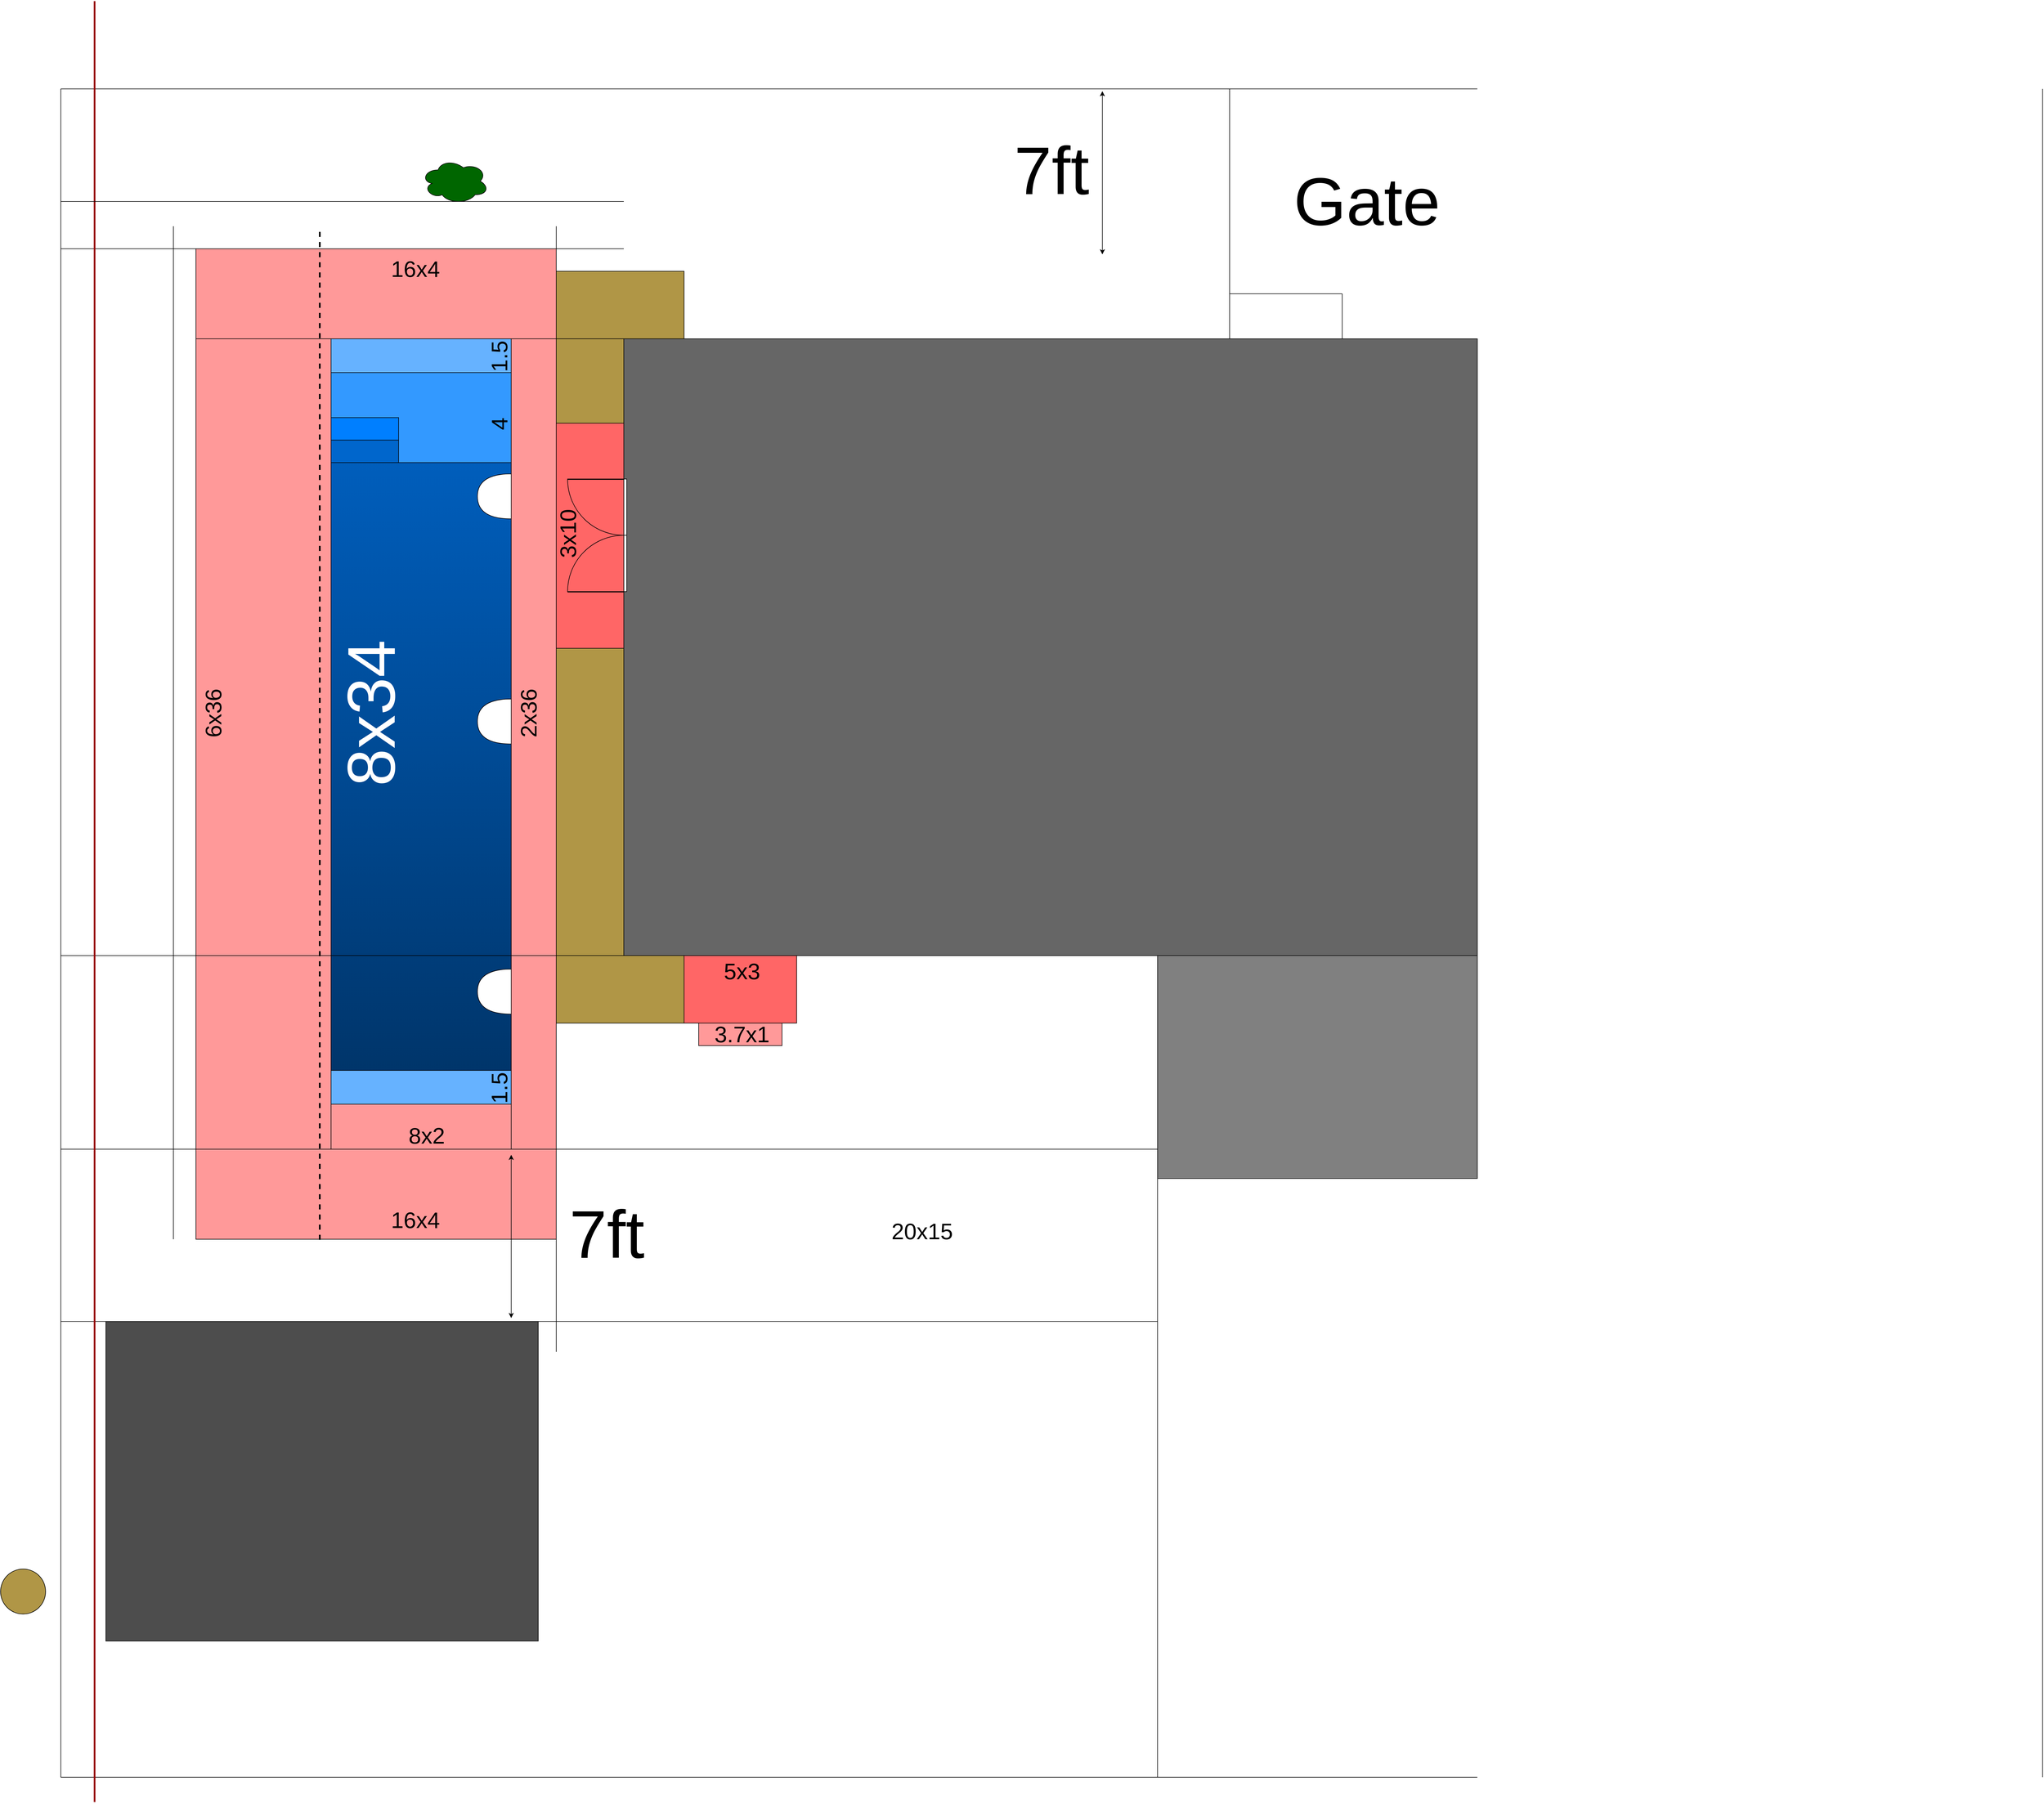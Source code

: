 <mxfile version="15.6.2" type="github">
  <diagram id="ZEOOtgSiwhDXwcd7VbD-" name="Page-1">
    <mxGraphModel dx="4180" dy="3146" grid="1" gridSize="10" guides="1" tooltips="1" connect="1" arrows="1" fold="1" page="1" pageScale="1" pageWidth="850" pageHeight="1100" math="0" shadow="0">
      <root>
        <mxCell id="0" />
        <mxCell id="1" parent="0" />
        <mxCell id="3uGpFqOtfmb4v_ocQHqn-84" value="" style="rounded=0;whiteSpace=wrap;html=1;fontSize=40;fontColor=#000000;fillColor=#FF9999;gradientColor=none;gradientDirection=north;" parent="1" vertex="1">
          <mxGeometry x="-760" y="-160" width="640" height="160" as="geometry" />
        </mxCell>
        <mxCell id="3uGpFqOtfmb4v_ocQHqn-88" value="" style="rounded=0;whiteSpace=wrap;html=1;fontSize=40;fontColor=#000000;fillColor=#FF9999;gradientColor=none;gradientDirection=north;" parent="1" vertex="1">
          <mxGeometry x="-760" y="1440" width="640" height="160" as="geometry" />
        </mxCell>
        <mxCell id="3uGpFqOtfmb4v_ocQHqn-46" value="" style="rounded=0;whiteSpace=wrap;html=1;fillColor=#FF6666;gradientColor=none;gradientDirection=north;" parent="1" vertex="1">
          <mxGeometry x="-256" y="23" width="256" height="640" as="geometry" />
        </mxCell>
        <mxCell id="3uGpFqOtfmb4v_ocQHqn-29" value="" style="rounded=0;whiteSpace=wrap;html=1;fillColor=#FF9999;" parent="1" vertex="1">
          <mxGeometry x="-200" width="80" height="1440" as="geometry" />
        </mxCell>
        <mxCell id="3uGpFqOtfmb4v_ocQHqn-55" value="" style="rounded=0;whiteSpace=wrap;html=1;fontSize=120;fillColor=#FF9999;gradientColor=none;gradientDirection=north;" parent="1" vertex="1">
          <mxGeometry x="-760" width="240" height="1440" as="geometry" />
        </mxCell>
        <mxCell id="3uGpFqOtfmb4v_ocQHqn-30" value="" style="rounded=0;whiteSpace=wrap;html=1;fillColor=#808080;" parent="1" vertex="1">
          <mxGeometry x="948" y="1096" width="568" height="396" as="geometry" />
        </mxCell>
        <mxCell id="VVwiRAqZByVtcaLR8sdH-14" value="" style="rounded=0;whiteSpace=wrap;html=1;fillColor=#003366;gradientDirection=north;gradientColor=#0066CC;" parent="1" vertex="1">
          <mxGeometry x="-520" width="320" height="1360" as="geometry" />
        </mxCell>
        <mxCell id="3uGpFqOtfmb4v_ocQHqn-22" value="" style="rounded=0;whiteSpace=wrap;html=1;fillColor=#666666;" parent="1" vertex="1">
          <mxGeometry width="1516" height="1096" as="geometry" />
        </mxCell>
        <mxCell id="VVwiRAqZByVtcaLR8sdH-1" value="" style="endArrow=none;html=1;startArrow=none;" parent="1" source="3uGpFqOtfmb4v_ocQHqn-91" edge="1">
          <mxGeometry width="50" height="50" relative="1" as="geometry">
            <mxPoint as="sourcePoint" />
            <mxPoint y="1096" as="targetPoint" />
          </mxGeometry>
        </mxCell>
        <mxCell id="VVwiRAqZByVtcaLR8sdH-2" value="" style="endArrow=none;html=1;" parent="1" edge="1">
          <mxGeometry width="50" height="50" relative="1" as="geometry">
            <mxPoint as="sourcePoint" />
            <mxPoint x="1516" as="targetPoint" />
          </mxGeometry>
        </mxCell>
        <mxCell id="VVwiRAqZByVtcaLR8sdH-3" value="" style="endArrow=none;html=1;" parent="1" edge="1">
          <mxGeometry width="50" height="50" relative="1" as="geometry">
            <mxPoint x="1516" as="sourcePoint" />
            <mxPoint x="1516" y="1492" as="targetPoint" />
          </mxGeometry>
        </mxCell>
        <mxCell id="VVwiRAqZByVtcaLR8sdH-4" value="" style="endArrow=none;html=1;" parent="1" edge="1">
          <mxGeometry width="50" height="50" relative="1" as="geometry">
            <mxPoint x="1516" y="1492" as="sourcePoint" />
            <mxPoint x="948" y="1492" as="targetPoint" />
          </mxGeometry>
        </mxCell>
        <mxCell id="VVwiRAqZByVtcaLR8sdH-5" value="" style="endArrow=none;html=1;" parent="1" edge="1">
          <mxGeometry width="50" height="50" relative="1" as="geometry">
            <mxPoint x="948" y="1492" as="sourcePoint" />
            <mxPoint x="948" y="1096" as="targetPoint" />
          </mxGeometry>
        </mxCell>
        <mxCell id="VVwiRAqZByVtcaLR8sdH-6" value="" style="endArrow=none;html=1;" parent="1" edge="1">
          <mxGeometry width="50" height="50" relative="1" as="geometry">
            <mxPoint y="1096" as="sourcePoint" />
            <mxPoint x="948" y="1096" as="targetPoint" />
          </mxGeometry>
        </mxCell>
        <mxCell id="VVwiRAqZByVtcaLR8sdH-16" value="" style="rounded=0;whiteSpace=wrap;html=1;fillColor=#3399FF;" parent="1" vertex="1">
          <mxGeometry x="-520" width="320" height="220" as="geometry" />
        </mxCell>
        <mxCell id="VVwiRAqZByVtcaLR8sdH-18" value="" style="rounded=0;whiteSpace=wrap;html=1;fillColor=#007FFF;" parent="1" vertex="1">
          <mxGeometry x="-520" y="140" width="120" height="40" as="geometry" />
        </mxCell>
        <mxCell id="VVwiRAqZByVtcaLR8sdH-19" value="" style="rounded=0;whiteSpace=wrap;html=1;fillColor=#0066CC;" parent="1" vertex="1">
          <mxGeometry x="-520" y="180" width="120" height="40" as="geometry" />
        </mxCell>
        <mxCell id="VVwiRAqZByVtcaLR8sdH-21" value="" style="rounded=0;whiteSpace=wrap;html=1;fillColor=#66B2FF;" parent="1" vertex="1">
          <mxGeometry x="-520" y="1300" width="320" height="60" as="geometry" />
        </mxCell>
        <mxCell id="3uGpFqOtfmb4v_ocQHqn-1" value="" style="endArrow=none;html=1;rounded=0;" parent="1" edge="1">
          <mxGeometry width="50" height="50" relative="1" as="geometry">
            <mxPoint x="1076" as="sourcePoint" />
            <mxPoint x="1076" y="-80" as="targetPoint" />
          </mxGeometry>
        </mxCell>
        <mxCell id="3uGpFqOtfmb4v_ocQHqn-2" value="" style="endArrow=none;html=1;rounded=0;" parent="1" edge="1">
          <mxGeometry width="50" height="50" relative="1" as="geometry">
            <mxPoint x="1076" y="-80" as="sourcePoint" />
            <mxPoint x="1276" y="-80" as="targetPoint" />
          </mxGeometry>
        </mxCell>
        <mxCell id="3uGpFqOtfmb4v_ocQHqn-3" value="" style="endArrow=none;html=1;rounded=0;" parent="1" edge="1">
          <mxGeometry width="50" height="50" relative="1" as="geometry">
            <mxPoint x="1276" y="-80" as="sourcePoint" />
            <mxPoint x="1276" as="targetPoint" />
          </mxGeometry>
        </mxCell>
        <mxCell id="3uGpFqOtfmb4v_ocQHqn-4" value="" style="endArrow=none;html=1;rounded=0;" parent="1" edge="1">
          <mxGeometry width="50" height="50" relative="1" as="geometry">
            <mxPoint x="1076" y="-80" as="sourcePoint" />
            <mxPoint x="1076" y="-444" as="targetPoint" />
          </mxGeometry>
        </mxCell>
        <mxCell id="3uGpFqOtfmb4v_ocQHqn-5" value="" style="endArrow=none;html=1;rounded=0;" parent="1" edge="1">
          <mxGeometry width="50" height="50" relative="1" as="geometry">
            <mxPoint x="-1000" y="-444" as="sourcePoint" />
            <mxPoint x="-1000" y="2556" as="targetPoint" />
          </mxGeometry>
        </mxCell>
        <mxCell id="3uGpFqOtfmb4v_ocQHqn-6" value="" style="endArrow=none;html=1;rounded=0;" parent="1" edge="1">
          <mxGeometry width="50" height="50" relative="1" as="geometry">
            <mxPoint x="948" y="1492" as="sourcePoint" />
            <mxPoint x="948" y="2556" as="targetPoint" />
          </mxGeometry>
        </mxCell>
        <mxCell id="3uGpFqOtfmb4v_ocQHqn-7" value="" style="endArrow=none;html=1;rounded=0;" parent="1" edge="1">
          <mxGeometry width="50" height="50" relative="1" as="geometry">
            <mxPoint x="948" y="1746" as="sourcePoint" />
            <mxPoint x="-1000" y="1746" as="targetPoint" />
          </mxGeometry>
        </mxCell>
        <mxCell id="3uGpFqOtfmb4v_ocQHqn-8" value="" style="endArrow=none;html=1;rounded=0;" parent="1" edge="1">
          <mxGeometry width="50" height="50" relative="1" as="geometry">
            <mxPoint x="-1000" y="-444" as="sourcePoint" />
            <mxPoint x="1516" y="-444" as="targetPoint" />
          </mxGeometry>
        </mxCell>
        <mxCell id="3uGpFqOtfmb4v_ocQHqn-9" value="" style="endArrow=none;html=1;rounded=0;" parent="1" edge="1">
          <mxGeometry width="50" height="50" relative="1" as="geometry">
            <mxPoint x="-1000" y="2556" as="sourcePoint" />
            <mxPoint x="1516" y="2556" as="targetPoint" />
          </mxGeometry>
        </mxCell>
        <mxCell id="3uGpFqOtfmb4v_ocQHqn-10" value="" style="endArrow=none;html=1;rounded=0;" parent="1" edge="1">
          <mxGeometry width="50" height="50" relative="1" as="geometry">
            <mxPoint y="1096" as="sourcePoint" />
            <mxPoint x="-1000" y="1096" as="targetPoint" />
          </mxGeometry>
        </mxCell>
        <mxCell id="3uGpFqOtfmb4v_ocQHqn-12" value="" style="endArrow=none;html=1;rounded=0;" parent="1" edge="1">
          <mxGeometry width="50" height="50" relative="1" as="geometry">
            <mxPoint x="-1000" y="-160" as="sourcePoint" />
            <mxPoint y="-160" as="targetPoint" />
          </mxGeometry>
        </mxCell>
        <mxCell id="3uGpFqOtfmb4v_ocQHqn-18" value="" style="endArrow=none;html=1;rounded=0;" parent="1" edge="1">
          <mxGeometry width="50" height="50" relative="1" as="geometry">
            <mxPoint x="-920" y="1746" as="sourcePoint" />
            <mxPoint x="-920" y="2314" as="targetPoint" />
          </mxGeometry>
        </mxCell>
        <mxCell id="3uGpFqOtfmb4v_ocQHqn-19" value="" style="endArrow=none;html=1;rounded=0;" parent="1" edge="1">
          <mxGeometry width="50" height="50" relative="1" as="geometry">
            <mxPoint x="-152" y="2314" as="sourcePoint" />
            <mxPoint x="-920" y="2314" as="targetPoint" />
          </mxGeometry>
        </mxCell>
        <mxCell id="3uGpFqOtfmb4v_ocQHqn-20" value="" style="endArrow=none;html=1;rounded=0;" parent="1" edge="1">
          <mxGeometry width="50" height="50" relative="1" as="geometry">
            <mxPoint x="-152" y="1746" as="sourcePoint" />
            <mxPoint x="-152" y="2314" as="targetPoint" />
          </mxGeometry>
        </mxCell>
        <mxCell id="3uGpFqOtfmb4v_ocQHqn-21" value="" style="endArrow=none;html=1;rounded=0;" parent="1" edge="1">
          <mxGeometry width="50" height="50" relative="1" as="geometry">
            <mxPoint x="2520" y="-444" as="sourcePoint" />
            <mxPoint x="2520" y="2556" as="targetPoint" />
          </mxGeometry>
        </mxCell>
        <mxCell id="3uGpFqOtfmb4v_ocQHqn-31" value="" style="rounded=0;whiteSpace=wrap;html=1;fillColor=#4D4D4D;" parent="1" vertex="1">
          <mxGeometry x="-920" y="1746" width="768" height="568" as="geometry" />
        </mxCell>
        <mxCell id="3uGpFqOtfmb4v_ocQHqn-42" value="" style="endArrow=none;html=1;rounded=0;" parent="1" edge="1">
          <mxGeometry width="50" height="50" relative="1" as="geometry">
            <mxPoint x="-120" y="-200" as="sourcePoint" />
            <mxPoint x="-120" y="1800" as="targetPoint" />
          </mxGeometry>
        </mxCell>
        <mxCell id="3uGpFqOtfmb4v_ocQHqn-65" value="" style="rounded=0;whiteSpace=wrap;html=1;fontSize=120;fillColor=#FF6666;gradientColor=none;gradientDirection=north;" parent="1" vertex="1">
          <mxGeometry x="-120" y="150" width="120" height="400" as="geometry" />
        </mxCell>
        <mxCell id="VVwiRAqZByVtcaLR8sdH-12" value="" style="endArrow=none;html=1;" parent="1" edge="1">
          <mxGeometry width="50" height="50" relative="1" as="geometry">
            <mxPoint y="250" as="sourcePoint" />
            <mxPoint x="-100" y="250" as="targetPoint" />
          </mxGeometry>
        </mxCell>
        <mxCell id="VVwiRAqZByVtcaLR8sdH-11" value="" style="endArrow=none;html=1;" parent="1" edge="1">
          <mxGeometry width="50" height="50" relative="1" as="geometry">
            <mxPoint y="450" as="sourcePoint" />
            <mxPoint x="-100" y="450" as="targetPoint" />
          </mxGeometry>
        </mxCell>
        <mxCell id="VVwiRAqZByVtcaLR8sdH-10" value="" style="verticalLabelPosition=bottom;html=1;verticalAlign=top;align=center;shape=mxgraph.floorplan.doorDouble;aspect=fixed;fillColor=default;rotation=90;" parent="1" vertex="1">
          <mxGeometry x="-148" y="296" width="200" height="106.25" as="geometry" />
        </mxCell>
        <mxCell id="3uGpFqOtfmb4v_ocQHqn-47" value="" style="endArrow=none;html=1;rounded=0;" parent="1" edge="1">
          <mxGeometry width="50" height="50" relative="1" as="geometry">
            <mxPoint x="-1000" y="1440" as="sourcePoint" />
            <mxPoint x="948" y="1440" as="targetPoint" />
          </mxGeometry>
        </mxCell>
        <mxCell id="3uGpFqOtfmb4v_ocQHqn-49" value="7ft" style="text;html=1;strokeColor=none;fillColor=none;align=center;verticalAlign=middle;whiteSpace=wrap;rounded=0;fontSize=120;" parent="1" vertex="1">
          <mxGeometry x="-60" y="1575" width="60" height="30" as="geometry" />
        </mxCell>
        <mxCell id="3uGpFqOtfmb4v_ocQHqn-50" value="Gate" style="text;html=1;strokeColor=none;fillColor=none;align=center;verticalAlign=middle;whiteSpace=wrap;rounded=0;fontSize=120;" parent="1" vertex="1">
          <mxGeometry x="1290" y="-260" width="60" height="30" as="geometry" />
        </mxCell>
        <mxCell id="3uGpFqOtfmb4v_ocQHqn-51" value="" style="ellipse;whiteSpace=wrap;html=1;aspect=fixed;fontSize=120;fillColor=#B09646;gradientColor=none;gradientDirection=north;" parent="1" vertex="1">
          <mxGeometry x="-1107" y="2186" width="80" height="80" as="geometry" />
        </mxCell>
        <mxCell id="3uGpFqOtfmb4v_ocQHqn-52" value="" style="endArrow=none;html=1;rounded=0;fontSize=120;strokeColor=#990000;strokeWidth=3;" parent="1" edge="1">
          <mxGeometry width="50" height="50" relative="1" as="geometry">
            <mxPoint x="-940" y="-600" as="sourcePoint" />
            <mxPoint x="-940" y="2600" as="targetPoint" />
          </mxGeometry>
        </mxCell>
        <mxCell id="3uGpFqOtfmb4v_ocQHqn-53" value="" style="endArrow=none;html=1;rounded=0;fontSize=120;" parent="1" edge="1">
          <mxGeometry width="50" height="50" relative="1" as="geometry">
            <mxPoint x="-800" y="-200" as="sourcePoint" />
            <mxPoint x="-800" y="1600" as="targetPoint" />
          </mxGeometry>
        </mxCell>
        <mxCell id="3uGpFqOtfmb4v_ocQHqn-57" value="" style="rounded=0;whiteSpace=wrap;html=1;fillColor=#B09646;gradientColor=none;gradientDirection=north;" parent="1" vertex="1">
          <mxGeometry x="-120" y="550" width="120" height="546" as="geometry" />
        </mxCell>
        <mxCell id="3uGpFqOtfmb4v_ocQHqn-59" value="" style="rounded=0;whiteSpace=wrap;html=1;fillColor=#B09646;gradientColor=none;gradientDirection=north;" parent="1" vertex="1">
          <mxGeometry x="-120" y="1096" width="227" height="120" as="geometry" />
        </mxCell>
        <mxCell id="3uGpFqOtfmb4v_ocQHqn-60" value="" style="rounded=0;whiteSpace=wrap;html=1;fontSize=120;fillColor=#FF6666;gradientColor=none;gradientDirection=north;" parent="1" vertex="1">
          <mxGeometry x="107" y="1096" width="200" height="120" as="geometry" />
        </mxCell>
        <mxCell id="3uGpFqOtfmb4v_ocQHqn-61" value="" style="rounded=0;whiteSpace=wrap;html=1;fontSize=120;fillColor=#FF9999;gradientColor=none;gradientDirection=north;" parent="1" vertex="1">
          <mxGeometry x="133" y="1216" width="148" height="40" as="geometry" />
        </mxCell>
        <mxCell id="3uGpFqOtfmb4v_ocQHqn-63" value="" style="rounded=0;whiteSpace=wrap;html=1;fontSize=120;fillColor=#FF9999;gradientColor=none;gradientDirection=north;" parent="1" vertex="1">
          <mxGeometry x="-520" y="1360" width="320" height="80" as="geometry" />
        </mxCell>
        <mxCell id="3uGpFqOtfmb4v_ocQHqn-66" value="8x34" style="text;html=1;strokeColor=none;fillColor=none;align=center;verticalAlign=middle;whiteSpace=wrap;rounded=0;fontSize=120;rotation=270;fontColor=#FFFFFF;" parent="1" vertex="1">
          <mxGeometry x="-480" y="650" width="60" height="30" as="geometry" />
        </mxCell>
        <mxCell id="3uGpFqOtfmb4v_ocQHqn-68" value="" style="endArrow=none;html=1;rounded=0;fontSize=120;dashed=1;strokeWidth=3;" parent="1" edge="1">
          <mxGeometry width="50" height="50" relative="1" as="geometry">
            <mxPoint x="-540" y="-190" as="sourcePoint" />
            <mxPoint x="-540" y="1610" as="targetPoint" />
          </mxGeometry>
        </mxCell>
        <mxCell id="3uGpFqOtfmb4v_ocQHqn-69" value="&lt;font style=&quot;font-size: 40px&quot;&gt;1.5&lt;br&gt;&lt;/font&gt;" style="text;html=1;strokeColor=none;fillColor=none;align=center;verticalAlign=middle;whiteSpace=wrap;rounded=0;fontSize=120;fontColor=#000000;rotation=270;" parent="1" vertex="1">
          <mxGeometry x="-280" y="1316" width="60" height="30" as="geometry" />
        </mxCell>
        <mxCell id="3uGpFqOtfmb4v_ocQHqn-71" value="3x10" style="text;html=1;strokeColor=none;fillColor=none;align=center;verticalAlign=middle;whiteSpace=wrap;rounded=0;fontSize=40;fontColor=#000000;rotation=270;" parent="1" vertex="1">
          <mxGeometry x="-130" y="331" width="60" height="30" as="geometry" />
        </mxCell>
        <mxCell id="3uGpFqOtfmb4v_ocQHqn-73" value="8x2" style="text;html=1;strokeColor=none;fillColor=none;align=center;verticalAlign=middle;whiteSpace=wrap;rounded=0;fontSize=40;fontColor=#000000;" parent="1" vertex="1">
          <mxGeometry x="-380" y="1400" width="60" height="30" as="geometry" />
        </mxCell>
        <mxCell id="3uGpFqOtfmb4v_ocQHqn-74" value="6x36" style="text;html=1;strokeColor=none;fillColor=none;align=center;verticalAlign=middle;whiteSpace=wrap;rounded=0;fontSize=40;fontColor=#000000;rotation=270;" parent="1" vertex="1">
          <mxGeometry x="-760" y="650" width="60" height="30" as="geometry" />
        </mxCell>
        <mxCell id="3uGpFqOtfmb4v_ocQHqn-75" value="2x36" style="text;html=1;strokeColor=none;fillColor=none;align=center;verticalAlign=middle;whiteSpace=wrap;rounded=0;fontSize=40;fontColor=#000000;rotation=270;" parent="1" vertex="1">
          <mxGeometry x="-200" y="650" width="60" height="30" as="geometry" />
        </mxCell>
        <mxCell id="3uGpFqOtfmb4v_ocQHqn-77" value="5x3" style="text;html=1;strokeColor=none;fillColor=none;align=center;verticalAlign=middle;whiteSpace=wrap;rounded=0;fontSize=40;fontColor=#000000;" parent="1" vertex="1">
          <mxGeometry x="180" y="1108" width="60" height="30" as="geometry" />
        </mxCell>
        <mxCell id="3uGpFqOtfmb4v_ocQHqn-78" value="3.7x1" style="text;html=1;strokeColor=none;fillColor=none;align=center;verticalAlign=middle;whiteSpace=wrap;rounded=0;fontSize=40;fontColor=#000000;" parent="1" vertex="1">
          <mxGeometry x="180" y="1220" width="60" height="30" as="geometry" />
        </mxCell>
        <mxCell id="3uGpFqOtfmb4v_ocQHqn-79" value="" style="endArrow=classic;startArrow=classic;html=1;rounded=0;fontSize=40;fontColor=#000000;strokeColor=#000000;strokeWidth=1;" parent="1" edge="1">
          <mxGeometry width="50" height="50" relative="1" as="geometry">
            <mxPoint x="-200" y="1450" as="sourcePoint" />
            <mxPoint x="-200" y="1740" as="targetPoint" />
          </mxGeometry>
        </mxCell>
        <mxCell id="3uGpFqOtfmb4v_ocQHqn-80" value="7ft" style="text;html=1;strokeColor=none;fillColor=none;align=center;verticalAlign=middle;whiteSpace=wrap;rounded=0;fontSize=120;" parent="1" vertex="1">
          <mxGeometry x="730" y="-315" width="60" height="30" as="geometry" />
        </mxCell>
        <mxCell id="3uGpFqOtfmb4v_ocQHqn-81" value="" style="endArrow=classic;startArrow=classic;html=1;rounded=0;fontSize=40;fontColor=#000000;strokeColor=#000000;strokeWidth=1;" parent="1" edge="1">
          <mxGeometry width="50" height="50" relative="1" as="geometry">
            <mxPoint x="850" y="-440" as="sourcePoint" />
            <mxPoint x="850" y="-150" as="targetPoint" />
          </mxGeometry>
        </mxCell>
        <mxCell id="3uGpFqOtfmb4v_ocQHqn-82" value="" style="ellipse;shape=cloud;whiteSpace=wrap;html=1;fontSize=40;fontColor=#000000;fillColor=#006600;gradientColor=none;gradientDirection=north;" parent="1" vertex="1">
          <mxGeometry x="-360" y="-320" width="120" height="80" as="geometry" />
        </mxCell>
        <mxCell id="3uGpFqOtfmb4v_ocQHqn-83" value="20x15" style="text;html=1;strokeColor=none;fillColor=none;align=center;verticalAlign=middle;whiteSpace=wrap;rounded=0;fontSize=40;fontColor=#000000;" parent="1" vertex="1">
          <mxGeometry x="500" y="1570" width="60" height="30" as="geometry" />
        </mxCell>
        <mxCell id="3uGpFqOtfmb4v_ocQHqn-85" value="" style="endArrow=none;html=1;rounded=0;fontSize=40;fontColor=#000000;strokeColor=#000000;strokeWidth=1;" parent="1" edge="1">
          <mxGeometry width="50" height="50" relative="1" as="geometry">
            <mxPoint x="-1000" y="-244" as="sourcePoint" />
            <mxPoint y="-244" as="targetPoint" />
          </mxGeometry>
        </mxCell>
        <mxCell id="3uGpFqOtfmb4v_ocQHqn-89" value="16x4" style="text;html=1;strokeColor=none;fillColor=none;align=center;verticalAlign=middle;whiteSpace=wrap;rounded=0;fontSize=40;fontColor=#000000;" parent="1" vertex="1">
          <mxGeometry x="-400" y="-140" width="60" height="30" as="geometry" />
        </mxCell>
        <mxCell id="3uGpFqOtfmb4v_ocQHqn-90" value="16x4" style="text;html=1;strokeColor=none;fillColor=none;align=center;verticalAlign=middle;whiteSpace=wrap;rounded=0;fontSize=40;fontColor=#000000;" parent="1" vertex="1">
          <mxGeometry x="-400" y="1550" width="60" height="30" as="geometry" />
        </mxCell>
        <mxCell id="3uGpFqOtfmb4v_ocQHqn-91" value="" style="rounded=0;whiteSpace=wrap;html=1;fillColor=#B09646;gradientColor=none;gradientDirection=north;" parent="1" vertex="1">
          <mxGeometry x="-120" width="120" height="150" as="geometry" />
        </mxCell>
        <mxCell id="3uGpFqOtfmb4v_ocQHqn-92" value="" style="endArrow=none;html=1;" parent="1" target="3uGpFqOtfmb4v_ocQHqn-91" edge="1">
          <mxGeometry width="50" height="50" relative="1" as="geometry">
            <mxPoint as="sourcePoint" />
            <mxPoint y="1096" as="targetPoint" />
          </mxGeometry>
        </mxCell>
        <mxCell id="ytCHmQFwtnni043bf0B2-1" value="" style="rounded=0;whiteSpace=wrap;html=1;fillColor=#66B2FF;" vertex="1" parent="1">
          <mxGeometry x="-520" width="320" height="60" as="geometry" />
        </mxCell>
        <mxCell id="ytCHmQFwtnni043bf0B2-2" value="&lt;font style=&quot;font-size: 40px&quot;&gt;1.5&lt;br&gt;&lt;/font&gt;" style="text;html=1;strokeColor=none;fillColor=none;align=center;verticalAlign=middle;whiteSpace=wrap;rounded=0;fontSize=120;fontColor=#000000;rotation=270;" vertex="1" parent="1">
          <mxGeometry x="-280" y="16" width="60" height="30" as="geometry" />
        </mxCell>
        <mxCell id="ytCHmQFwtnni043bf0B2-7" value="" style="rounded=0;whiteSpace=wrap;html=1;fillColor=#B09646;gradientColor=none;gradientDirection=north;" vertex="1" parent="1">
          <mxGeometry x="-120" y="-120" width="227" height="120" as="geometry" />
        </mxCell>
        <mxCell id="ytCHmQFwtnni043bf0B2-8" value="" style="shape=or;whiteSpace=wrap;html=1;direction=west;" vertex="1" parent="1">
          <mxGeometry x="-260" y="640" width="60" height="80" as="geometry" />
        </mxCell>
        <mxCell id="ytCHmQFwtnni043bf0B2-9" value="" style="shape=or;whiteSpace=wrap;html=1;direction=west;" vertex="1" parent="1">
          <mxGeometry x="-260" y="240" width="60" height="80" as="geometry" />
        </mxCell>
        <mxCell id="ytCHmQFwtnni043bf0B2-10" value="" style="shape=or;whiteSpace=wrap;html=1;direction=west;" vertex="1" parent="1">
          <mxGeometry x="-260" y="1120" width="60" height="80" as="geometry" />
        </mxCell>
        <mxCell id="ytCHmQFwtnni043bf0B2-11" value="&lt;font style=&quot;font-size: 40px&quot;&gt;4&lt;br&gt;&lt;/font&gt;" style="text;html=1;strokeColor=none;fillColor=none;align=center;verticalAlign=middle;whiteSpace=wrap;rounded=0;fontSize=120;fontColor=#000000;rotation=270;" vertex="1" parent="1">
          <mxGeometry x="-280" y="136" width="60" height="30" as="geometry" />
        </mxCell>
      </root>
    </mxGraphModel>
  </diagram>
</mxfile>
